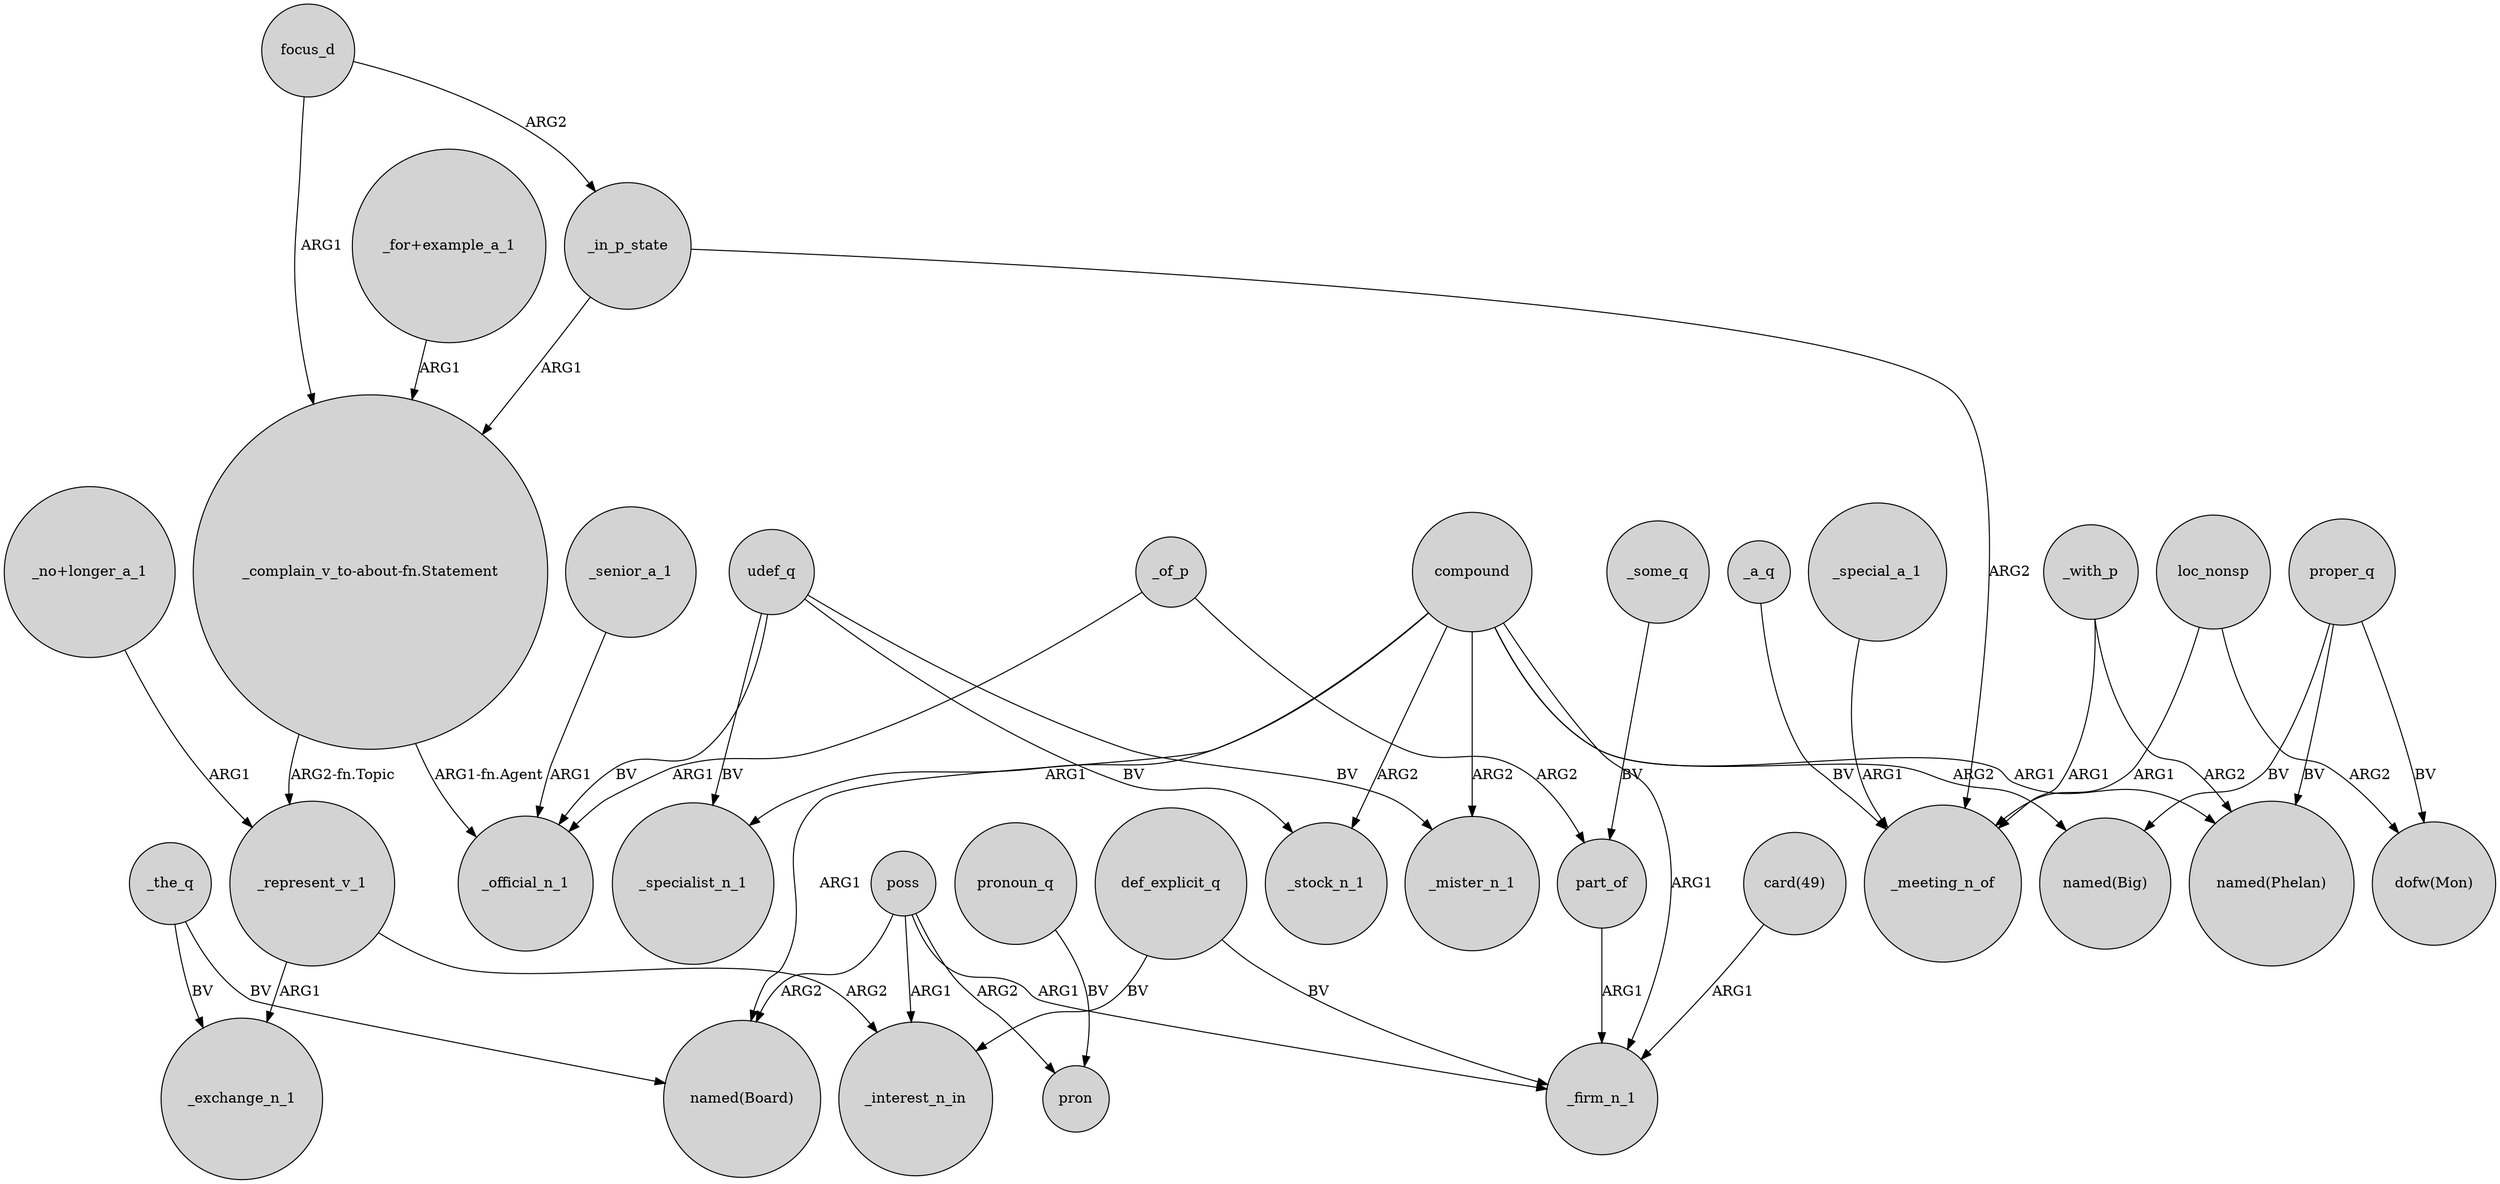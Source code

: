 digraph {
	node [shape=circle style=filled]
	udef_q -> _specialist_n_1 [label=BV]
	_the_q -> "named(Board)" [label=BV]
	_represent_v_1 -> _interest_n_in [label=ARG2]
	poss -> pron [label=ARG2]
	def_explicit_q -> _interest_n_in [label=BV]
	compound -> _specialist_n_1 [label=ARG1]
	compound -> _mister_n_1 [label=ARG2]
	focus_d -> _in_p_state [label=ARG2]
	udef_q -> _mister_n_1 [label=BV]
	part_of -> _firm_n_1 [label=ARG1]
	"_for+example_a_1" -> "_complain_v_to-about-fn.Statement" [label=ARG1]
	poss -> "named(Board)" [label=ARG2]
	_represent_v_1 -> _exchange_n_1 [label=ARG1]
	_a_q -> _meeting_n_of [label=BV]
	loc_nonsp -> _meeting_n_of [label=ARG1]
	_of_p -> part_of [label=ARG2]
	_some_q -> part_of [label=BV]
	compound -> _stock_n_1 [label=ARG2]
	pronoun_q -> pron [label=BV]
	_with_p -> "named(Phelan)" [label=ARG2]
	compound -> "named(Board)" [label=ARG1]
	udef_q -> _stock_n_1 [label=BV]
	udef_q -> _official_n_1 [label=BV]
	def_explicit_q -> _firm_n_1 [label=BV]
	proper_q -> "dofw(Mon)" [label=BV]
	_in_p_state -> _meeting_n_of [label=ARG2]
	focus_d -> "_complain_v_to-about-fn.Statement" [label=ARG1]
	"card(49)" -> _firm_n_1 [label=ARG1]
	compound -> "named(Phelan)" [label=ARG1]
	compound -> _firm_n_1 [label=ARG1]
	poss -> _firm_n_1 [label=ARG1]
	_senior_a_1 -> _official_n_1 [label=ARG1]
	"_complain_v_to-about-fn.Statement" -> _official_n_1 [label="ARG1-fn.Agent"]
	_the_q -> _exchange_n_1 [label=BV]
	loc_nonsp -> "dofw(Mon)" [label=ARG2]
	_of_p -> _official_n_1 [label=ARG1]
	proper_q -> "named(Phelan)" [label=BV]
	"_no+longer_a_1" -> _represent_v_1 [label=ARG1]
	compound -> "named(Big)" [label=ARG2]
	_special_a_1 -> _meeting_n_of [label=ARG1]
	poss -> _interest_n_in [label=ARG1]
	"_complain_v_to-about-fn.Statement" -> _represent_v_1 [label="ARG2-fn.Topic"]
	_with_p -> _meeting_n_of [label=ARG1]
	_in_p_state -> "_complain_v_to-about-fn.Statement" [label=ARG1]
	proper_q -> "named(Big)" [label=BV]
}
